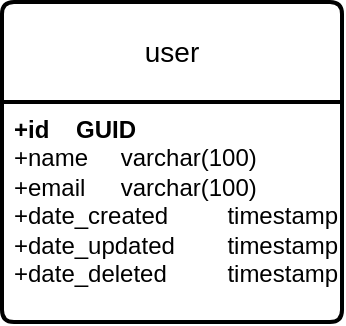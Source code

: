 <mxfile version="24.0.4" type="device">
  <diagram name="Página-1" id="TB90lpe1W30uvJUl2pqY">
    <mxGraphModel dx="1098" dy="828" grid="1" gridSize="10" guides="1" tooltips="1" connect="1" arrows="1" fold="1" page="1" pageScale="1" pageWidth="827" pageHeight="1169" math="0" shadow="0">
      <root>
        <mxCell id="0" />
        <mxCell id="1" parent="0" />
        <mxCell id="j1jXTahNGcPOp529pJKi-1" value="user" style="swimlane;childLayout=stackLayout;horizontal=1;startSize=50;horizontalStack=0;rounded=1;fontSize=14;fontStyle=0;strokeWidth=2;resizeParent=0;resizeLast=1;shadow=0;dashed=0;align=center;arcSize=4;whiteSpace=wrap;html=1;" parent="1" vertex="1">
          <mxGeometry x="330" y="370" width="170" height="160" as="geometry" />
        </mxCell>
        <mxCell id="j1jXTahNGcPOp529pJKi-2" value="&lt;b&gt;+id&lt;span style=&quot;&quot;&gt;&lt;span style=&quot;&quot;&gt;&amp;nbsp;&amp;nbsp;&amp;nbsp;&amp;nbsp;&lt;/span&gt;&lt;/span&gt;GUID&lt;/b&gt;&lt;br&gt;+name&lt;span style=&quot;white-space: pre;&quot;&gt;&#x9;&lt;/span&gt;varchar(100)&lt;br&gt;+email&lt;span style=&quot;white-space: pre;&quot;&gt;&#x9;&lt;/span&gt;varchar(100)&lt;br&gt;+date_created&lt;span style=&quot;white-space: pre;&quot;&gt;&#x9;&lt;/span&gt;&lt;span style=&quot;white-space: pre;&quot;&gt;&#x9;&lt;/span&gt;timestamp&lt;br&gt;+date_updated&lt;span style=&quot;white-space: pre;&quot;&gt;&#x9;&lt;/span&gt;timestamp&lt;br&gt;+date_deleted&lt;span style=&quot;white-space: pre;&quot;&gt;&#x9;&lt;/span&gt;&lt;span style=&quot;white-space: pre;&quot;&gt;&#x9;&lt;/span&gt;timestamp" style="align=left;strokeColor=none;fillColor=none;spacingLeft=4;fontSize=12;verticalAlign=top;resizable=0;rotatable=0;part=1;html=1;" parent="j1jXTahNGcPOp529pJKi-1" vertex="1">
          <mxGeometry y="50" width="170" height="110" as="geometry" />
        </mxCell>
      </root>
    </mxGraphModel>
  </diagram>
</mxfile>
